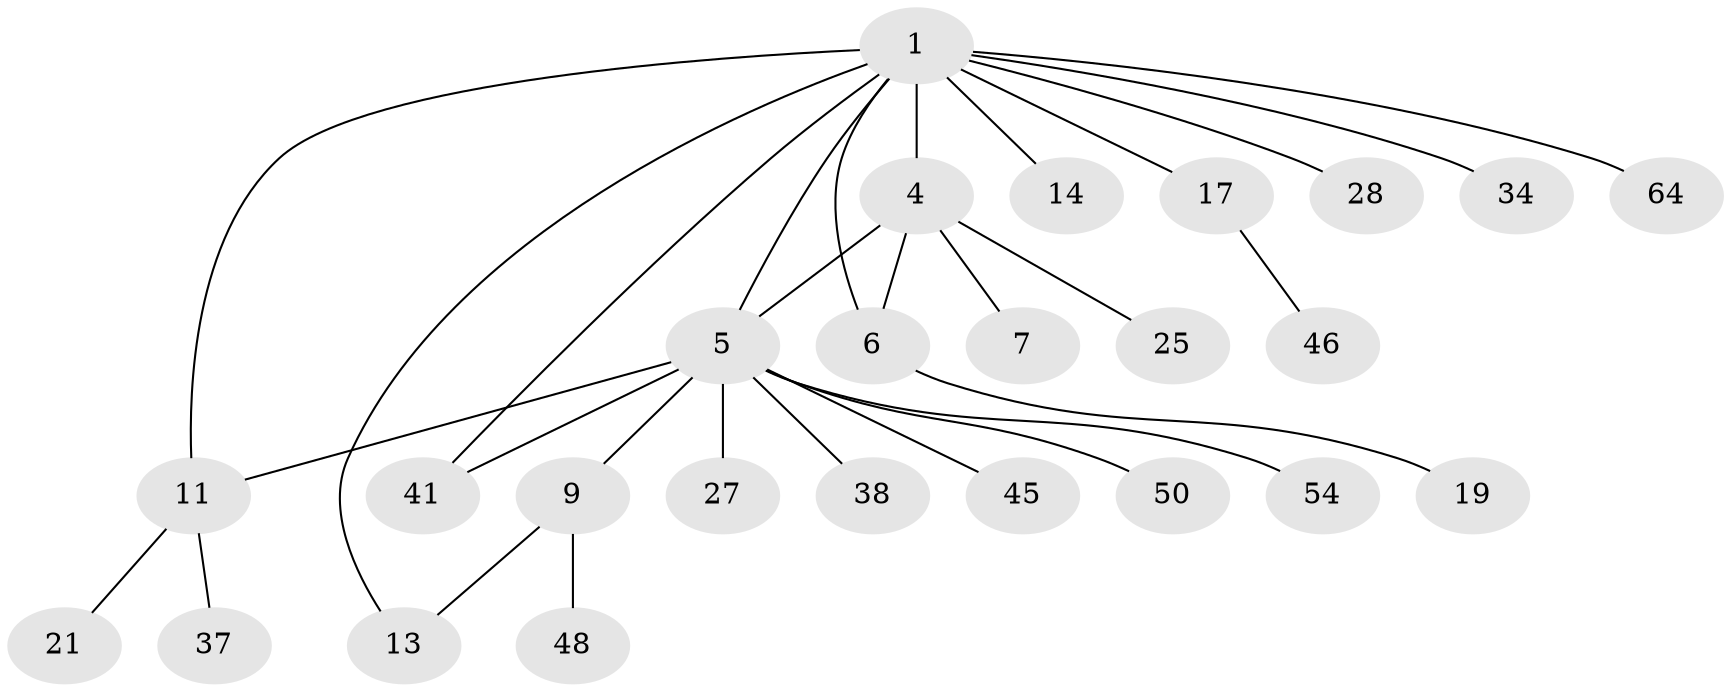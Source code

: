 // original degree distribution, {7: 0.03125, 5: 0.015625, 2: 0.34375, 6: 0.03125, 3: 0.1875, 1: 0.328125, 4: 0.0625}
// Generated by graph-tools (version 1.1) at 2025/16/03/04/25 18:16:58]
// undirected, 25 vertices, 29 edges
graph export_dot {
graph [start="1"]
  node [color=gray90,style=filled];
  1 [super="+3+2"];
  4;
  5 [super="+39+26+16+8+42"];
  6 [super="+57"];
  7;
  9 [super="+10"];
  11 [super="+12+23"];
  13 [super="+60"];
  14;
  17 [super="+61+29+43"];
  19 [super="+24+59"];
  21;
  25;
  27 [super="+51"];
  28 [super="+36"];
  34;
  37 [super="+40+56"];
  38;
  41;
  45;
  46;
  48;
  50 [super="+52"];
  54;
  64;
  1 -- 14;
  1 -- 17;
  1 -- 34;
  1 -- 64;
  1 -- 4 [weight=2];
  1 -- 13;
  1 -- 41;
  1 -- 5 [weight=2];
  1 -- 6;
  1 -- 11;
  1 -- 28;
  4 -- 5;
  4 -- 6;
  4 -- 7;
  4 -- 25;
  5 -- 50;
  5 -- 27;
  5 -- 38 [weight=2];
  5 -- 11;
  5 -- 54;
  5 -- 9 [weight=2];
  5 -- 45 [weight=2];
  5 -- 41;
  6 -- 19;
  9 -- 48;
  9 -- 13;
  11 -- 37;
  11 -- 21;
  17 -- 46;
}
